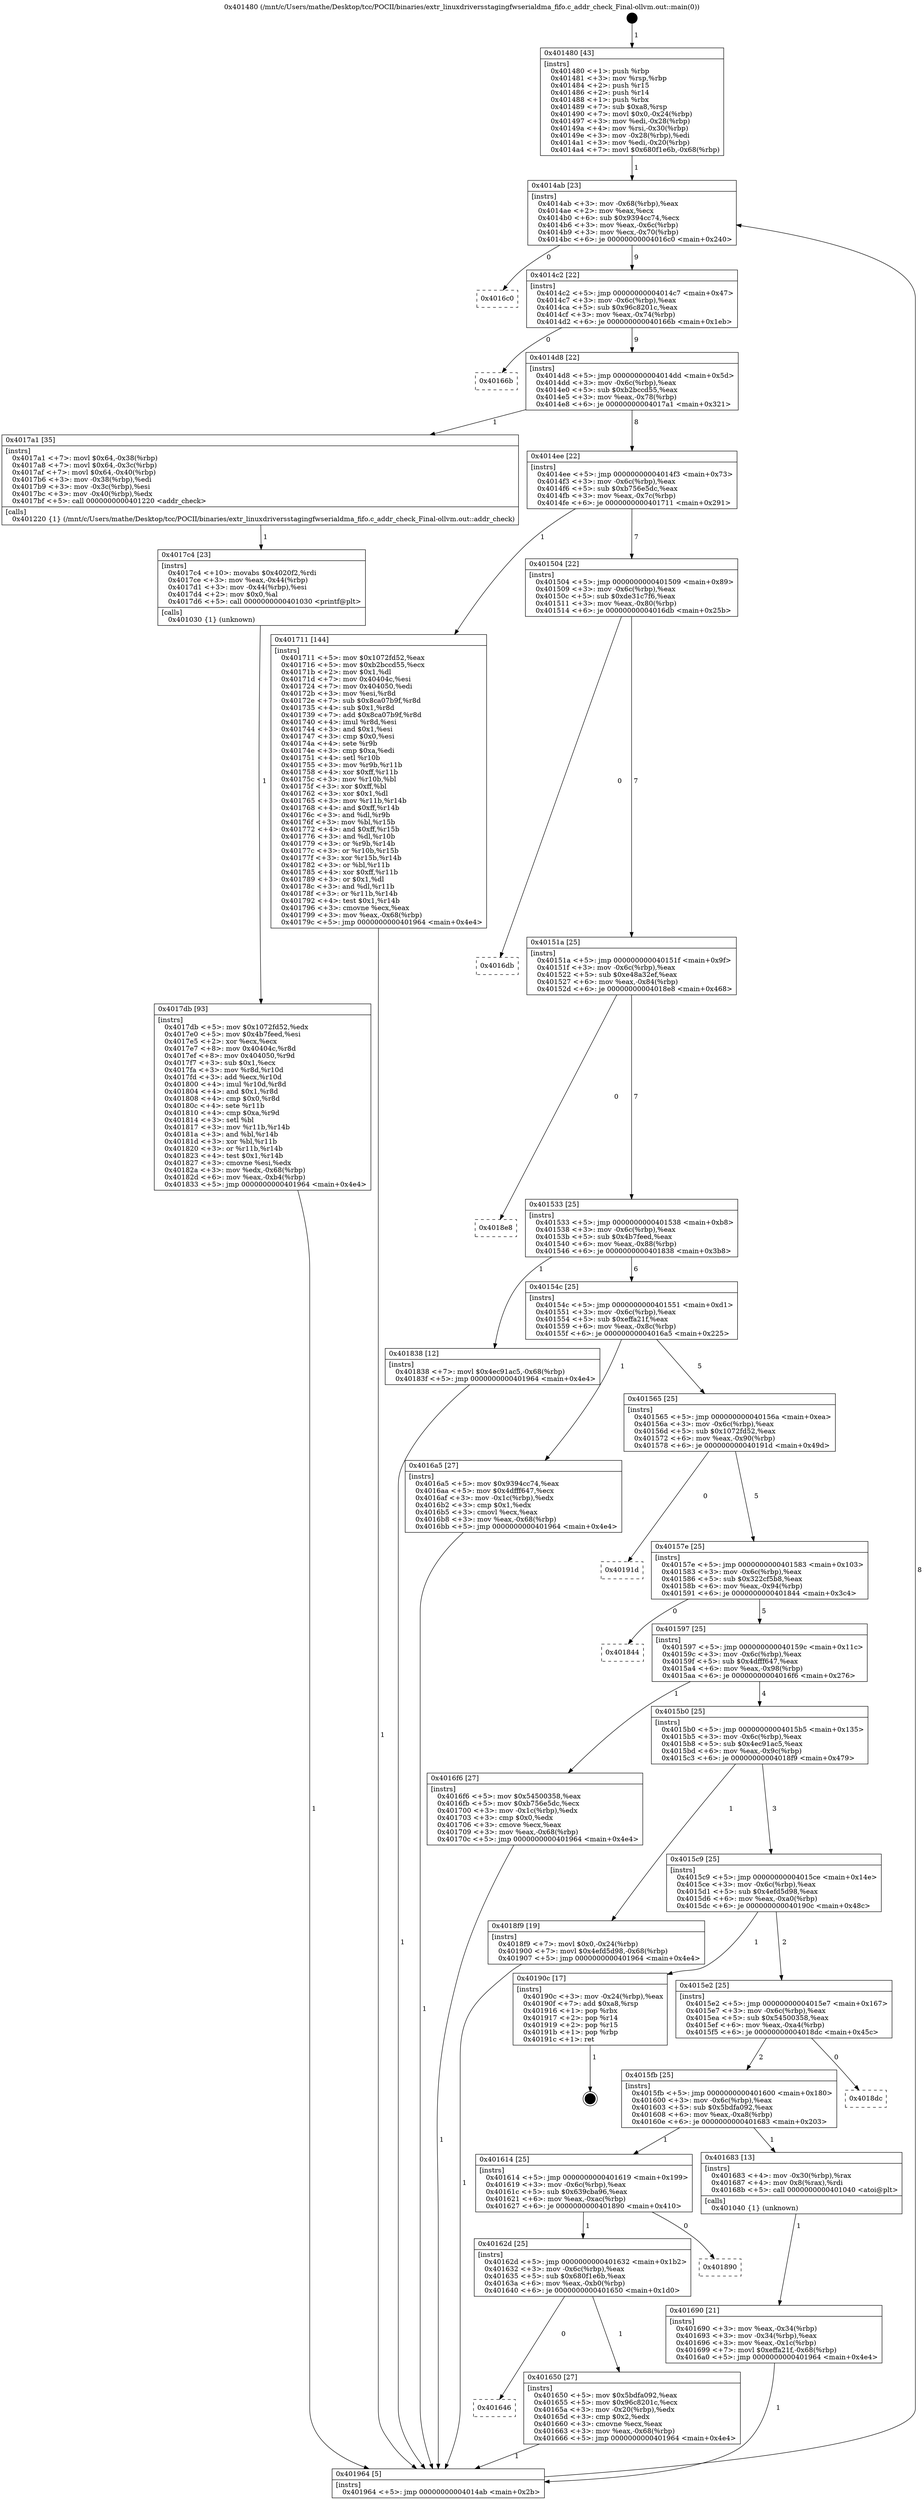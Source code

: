 digraph "0x401480" {
  label = "0x401480 (/mnt/c/Users/mathe/Desktop/tcc/POCII/binaries/extr_linuxdriversstagingfwserialdma_fifo.c_addr_check_Final-ollvm.out::main(0))"
  labelloc = "t"
  node[shape=record]

  Entry [label="",width=0.3,height=0.3,shape=circle,fillcolor=black,style=filled]
  "0x4014ab" [label="{
     0x4014ab [23]\l
     | [instrs]\l
     &nbsp;&nbsp;0x4014ab \<+3\>: mov -0x68(%rbp),%eax\l
     &nbsp;&nbsp;0x4014ae \<+2\>: mov %eax,%ecx\l
     &nbsp;&nbsp;0x4014b0 \<+6\>: sub $0x9394cc74,%ecx\l
     &nbsp;&nbsp;0x4014b6 \<+3\>: mov %eax,-0x6c(%rbp)\l
     &nbsp;&nbsp;0x4014b9 \<+3\>: mov %ecx,-0x70(%rbp)\l
     &nbsp;&nbsp;0x4014bc \<+6\>: je 00000000004016c0 \<main+0x240\>\l
  }"]
  "0x4016c0" [label="{
     0x4016c0\l
  }", style=dashed]
  "0x4014c2" [label="{
     0x4014c2 [22]\l
     | [instrs]\l
     &nbsp;&nbsp;0x4014c2 \<+5\>: jmp 00000000004014c7 \<main+0x47\>\l
     &nbsp;&nbsp;0x4014c7 \<+3\>: mov -0x6c(%rbp),%eax\l
     &nbsp;&nbsp;0x4014ca \<+5\>: sub $0x96c8201c,%eax\l
     &nbsp;&nbsp;0x4014cf \<+3\>: mov %eax,-0x74(%rbp)\l
     &nbsp;&nbsp;0x4014d2 \<+6\>: je 000000000040166b \<main+0x1eb\>\l
  }"]
  Exit [label="",width=0.3,height=0.3,shape=circle,fillcolor=black,style=filled,peripheries=2]
  "0x40166b" [label="{
     0x40166b\l
  }", style=dashed]
  "0x4014d8" [label="{
     0x4014d8 [22]\l
     | [instrs]\l
     &nbsp;&nbsp;0x4014d8 \<+5\>: jmp 00000000004014dd \<main+0x5d\>\l
     &nbsp;&nbsp;0x4014dd \<+3\>: mov -0x6c(%rbp),%eax\l
     &nbsp;&nbsp;0x4014e0 \<+5\>: sub $0xb2bccd55,%eax\l
     &nbsp;&nbsp;0x4014e5 \<+3\>: mov %eax,-0x78(%rbp)\l
     &nbsp;&nbsp;0x4014e8 \<+6\>: je 00000000004017a1 \<main+0x321\>\l
  }"]
  "0x4017db" [label="{
     0x4017db [93]\l
     | [instrs]\l
     &nbsp;&nbsp;0x4017db \<+5\>: mov $0x1072fd52,%edx\l
     &nbsp;&nbsp;0x4017e0 \<+5\>: mov $0x4b7feed,%esi\l
     &nbsp;&nbsp;0x4017e5 \<+2\>: xor %ecx,%ecx\l
     &nbsp;&nbsp;0x4017e7 \<+8\>: mov 0x40404c,%r8d\l
     &nbsp;&nbsp;0x4017ef \<+8\>: mov 0x404050,%r9d\l
     &nbsp;&nbsp;0x4017f7 \<+3\>: sub $0x1,%ecx\l
     &nbsp;&nbsp;0x4017fa \<+3\>: mov %r8d,%r10d\l
     &nbsp;&nbsp;0x4017fd \<+3\>: add %ecx,%r10d\l
     &nbsp;&nbsp;0x401800 \<+4\>: imul %r10d,%r8d\l
     &nbsp;&nbsp;0x401804 \<+4\>: and $0x1,%r8d\l
     &nbsp;&nbsp;0x401808 \<+4\>: cmp $0x0,%r8d\l
     &nbsp;&nbsp;0x40180c \<+4\>: sete %r11b\l
     &nbsp;&nbsp;0x401810 \<+4\>: cmp $0xa,%r9d\l
     &nbsp;&nbsp;0x401814 \<+3\>: setl %bl\l
     &nbsp;&nbsp;0x401817 \<+3\>: mov %r11b,%r14b\l
     &nbsp;&nbsp;0x40181a \<+3\>: and %bl,%r14b\l
     &nbsp;&nbsp;0x40181d \<+3\>: xor %bl,%r11b\l
     &nbsp;&nbsp;0x401820 \<+3\>: or %r11b,%r14b\l
     &nbsp;&nbsp;0x401823 \<+4\>: test $0x1,%r14b\l
     &nbsp;&nbsp;0x401827 \<+3\>: cmovne %esi,%edx\l
     &nbsp;&nbsp;0x40182a \<+3\>: mov %edx,-0x68(%rbp)\l
     &nbsp;&nbsp;0x40182d \<+6\>: mov %eax,-0xb4(%rbp)\l
     &nbsp;&nbsp;0x401833 \<+5\>: jmp 0000000000401964 \<main+0x4e4\>\l
  }"]
  "0x4017a1" [label="{
     0x4017a1 [35]\l
     | [instrs]\l
     &nbsp;&nbsp;0x4017a1 \<+7\>: movl $0x64,-0x38(%rbp)\l
     &nbsp;&nbsp;0x4017a8 \<+7\>: movl $0x64,-0x3c(%rbp)\l
     &nbsp;&nbsp;0x4017af \<+7\>: movl $0x64,-0x40(%rbp)\l
     &nbsp;&nbsp;0x4017b6 \<+3\>: mov -0x38(%rbp),%edi\l
     &nbsp;&nbsp;0x4017b9 \<+3\>: mov -0x3c(%rbp),%esi\l
     &nbsp;&nbsp;0x4017bc \<+3\>: mov -0x40(%rbp),%edx\l
     &nbsp;&nbsp;0x4017bf \<+5\>: call 0000000000401220 \<addr_check\>\l
     | [calls]\l
     &nbsp;&nbsp;0x401220 \{1\} (/mnt/c/Users/mathe/Desktop/tcc/POCII/binaries/extr_linuxdriversstagingfwserialdma_fifo.c_addr_check_Final-ollvm.out::addr_check)\l
  }"]
  "0x4014ee" [label="{
     0x4014ee [22]\l
     | [instrs]\l
     &nbsp;&nbsp;0x4014ee \<+5\>: jmp 00000000004014f3 \<main+0x73\>\l
     &nbsp;&nbsp;0x4014f3 \<+3\>: mov -0x6c(%rbp),%eax\l
     &nbsp;&nbsp;0x4014f6 \<+5\>: sub $0xb756e5dc,%eax\l
     &nbsp;&nbsp;0x4014fb \<+3\>: mov %eax,-0x7c(%rbp)\l
     &nbsp;&nbsp;0x4014fe \<+6\>: je 0000000000401711 \<main+0x291\>\l
  }"]
  "0x4017c4" [label="{
     0x4017c4 [23]\l
     | [instrs]\l
     &nbsp;&nbsp;0x4017c4 \<+10\>: movabs $0x4020f2,%rdi\l
     &nbsp;&nbsp;0x4017ce \<+3\>: mov %eax,-0x44(%rbp)\l
     &nbsp;&nbsp;0x4017d1 \<+3\>: mov -0x44(%rbp),%esi\l
     &nbsp;&nbsp;0x4017d4 \<+2\>: mov $0x0,%al\l
     &nbsp;&nbsp;0x4017d6 \<+5\>: call 0000000000401030 \<printf@plt\>\l
     | [calls]\l
     &nbsp;&nbsp;0x401030 \{1\} (unknown)\l
  }"]
  "0x401711" [label="{
     0x401711 [144]\l
     | [instrs]\l
     &nbsp;&nbsp;0x401711 \<+5\>: mov $0x1072fd52,%eax\l
     &nbsp;&nbsp;0x401716 \<+5\>: mov $0xb2bccd55,%ecx\l
     &nbsp;&nbsp;0x40171b \<+2\>: mov $0x1,%dl\l
     &nbsp;&nbsp;0x40171d \<+7\>: mov 0x40404c,%esi\l
     &nbsp;&nbsp;0x401724 \<+7\>: mov 0x404050,%edi\l
     &nbsp;&nbsp;0x40172b \<+3\>: mov %esi,%r8d\l
     &nbsp;&nbsp;0x40172e \<+7\>: sub $0x8ca07b9f,%r8d\l
     &nbsp;&nbsp;0x401735 \<+4\>: sub $0x1,%r8d\l
     &nbsp;&nbsp;0x401739 \<+7\>: add $0x8ca07b9f,%r8d\l
     &nbsp;&nbsp;0x401740 \<+4\>: imul %r8d,%esi\l
     &nbsp;&nbsp;0x401744 \<+3\>: and $0x1,%esi\l
     &nbsp;&nbsp;0x401747 \<+3\>: cmp $0x0,%esi\l
     &nbsp;&nbsp;0x40174a \<+4\>: sete %r9b\l
     &nbsp;&nbsp;0x40174e \<+3\>: cmp $0xa,%edi\l
     &nbsp;&nbsp;0x401751 \<+4\>: setl %r10b\l
     &nbsp;&nbsp;0x401755 \<+3\>: mov %r9b,%r11b\l
     &nbsp;&nbsp;0x401758 \<+4\>: xor $0xff,%r11b\l
     &nbsp;&nbsp;0x40175c \<+3\>: mov %r10b,%bl\l
     &nbsp;&nbsp;0x40175f \<+3\>: xor $0xff,%bl\l
     &nbsp;&nbsp;0x401762 \<+3\>: xor $0x1,%dl\l
     &nbsp;&nbsp;0x401765 \<+3\>: mov %r11b,%r14b\l
     &nbsp;&nbsp;0x401768 \<+4\>: and $0xff,%r14b\l
     &nbsp;&nbsp;0x40176c \<+3\>: and %dl,%r9b\l
     &nbsp;&nbsp;0x40176f \<+3\>: mov %bl,%r15b\l
     &nbsp;&nbsp;0x401772 \<+4\>: and $0xff,%r15b\l
     &nbsp;&nbsp;0x401776 \<+3\>: and %dl,%r10b\l
     &nbsp;&nbsp;0x401779 \<+3\>: or %r9b,%r14b\l
     &nbsp;&nbsp;0x40177c \<+3\>: or %r10b,%r15b\l
     &nbsp;&nbsp;0x40177f \<+3\>: xor %r15b,%r14b\l
     &nbsp;&nbsp;0x401782 \<+3\>: or %bl,%r11b\l
     &nbsp;&nbsp;0x401785 \<+4\>: xor $0xff,%r11b\l
     &nbsp;&nbsp;0x401789 \<+3\>: or $0x1,%dl\l
     &nbsp;&nbsp;0x40178c \<+3\>: and %dl,%r11b\l
     &nbsp;&nbsp;0x40178f \<+3\>: or %r11b,%r14b\l
     &nbsp;&nbsp;0x401792 \<+4\>: test $0x1,%r14b\l
     &nbsp;&nbsp;0x401796 \<+3\>: cmovne %ecx,%eax\l
     &nbsp;&nbsp;0x401799 \<+3\>: mov %eax,-0x68(%rbp)\l
     &nbsp;&nbsp;0x40179c \<+5\>: jmp 0000000000401964 \<main+0x4e4\>\l
  }"]
  "0x401504" [label="{
     0x401504 [22]\l
     | [instrs]\l
     &nbsp;&nbsp;0x401504 \<+5\>: jmp 0000000000401509 \<main+0x89\>\l
     &nbsp;&nbsp;0x401509 \<+3\>: mov -0x6c(%rbp),%eax\l
     &nbsp;&nbsp;0x40150c \<+5\>: sub $0xde31c7f6,%eax\l
     &nbsp;&nbsp;0x401511 \<+3\>: mov %eax,-0x80(%rbp)\l
     &nbsp;&nbsp;0x401514 \<+6\>: je 00000000004016db \<main+0x25b\>\l
  }"]
  "0x401690" [label="{
     0x401690 [21]\l
     | [instrs]\l
     &nbsp;&nbsp;0x401690 \<+3\>: mov %eax,-0x34(%rbp)\l
     &nbsp;&nbsp;0x401693 \<+3\>: mov -0x34(%rbp),%eax\l
     &nbsp;&nbsp;0x401696 \<+3\>: mov %eax,-0x1c(%rbp)\l
     &nbsp;&nbsp;0x401699 \<+7\>: movl $0xeffa21f,-0x68(%rbp)\l
     &nbsp;&nbsp;0x4016a0 \<+5\>: jmp 0000000000401964 \<main+0x4e4\>\l
  }"]
  "0x4016db" [label="{
     0x4016db\l
  }", style=dashed]
  "0x40151a" [label="{
     0x40151a [25]\l
     | [instrs]\l
     &nbsp;&nbsp;0x40151a \<+5\>: jmp 000000000040151f \<main+0x9f\>\l
     &nbsp;&nbsp;0x40151f \<+3\>: mov -0x6c(%rbp),%eax\l
     &nbsp;&nbsp;0x401522 \<+5\>: sub $0xe48a32ef,%eax\l
     &nbsp;&nbsp;0x401527 \<+6\>: mov %eax,-0x84(%rbp)\l
     &nbsp;&nbsp;0x40152d \<+6\>: je 00000000004018e8 \<main+0x468\>\l
  }"]
  "0x401480" [label="{
     0x401480 [43]\l
     | [instrs]\l
     &nbsp;&nbsp;0x401480 \<+1\>: push %rbp\l
     &nbsp;&nbsp;0x401481 \<+3\>: mov %rsp,%rbp\l
     &nbsp;&nbsp;0x401484 \<+2\>: push %r15\l
     &nbsp;&nbsp;0x401486 \<+2\>: push %r14\l
     &nbsp;&nbsp;0x401488 \<+1\>: push %rbx\l
     &nbsp;&nbsp;0x401489 \<+7\>: sub $0xa8,%rsp\l
     &nbsp;&nbsp;0x401490 \<+7\>: movl $0x0,-0x24(%rbp)\l
     &nbsp;&nbsp;0x401497 \<+3\>: mov %edi,-0x28(%rbp)\l
     &nbsp;&nbsp;0x40149a \<+4\>: mov %rsi,-0x30(%rbp)\l
     &nbsp;&nbsp;0x40149e \<+3\>: mov -0x28(%rbp),%edi\l
     &nbsp;&nbsp;0x4014a1 \<+3\>: mov %edi,-0x20(%rbp)\l
     &nbsp;&nbsp;0x4014a4 \<+7\>: movl $0x680f1e6b,-0x68(%rbp)\l
  }"]
  "0x4018e8" [label="{
     0x4018e8\l
  }", style=dashed]
  "0x401533" [label="{
     0x401533 [25]\l
     | [instrs]\l
     &nbsp;&nbsp;0x401533 \<+5\>: jmp 0000000000401538 \<main+0xb8\>\l
     &nbsp;&nbsp;0x401538 \<+3\>: mov -0x6c(%rbp),%eax\l
     &nbsp;&nbsp;0x40153b \<+5\>: sub $0x4b7feed,%eax\l
     &nbsp;&nbsp;0x401540 \<+6\>: mov %eax,-0x88(%rbp)\l
     &nbsp;&nbsp;0x401546 \<+6\>: je 0000000000401838 \<main+0x3b8\>\l
  }"]
  "0x401964" [label="{
     0x401964 [5]\l
     | [instrs]\l
     &nbsp;&nbsp;0x401964 \<+5\>: jmp 00000000004014ab \<main+0x2b\>\l
  }"]
  "0x401838" [label="{
     0x401838 [12]\l
     | [instrs]\l
     &nbsp;&nbsp;0x401838 \<+7\>: movl $0x4ec91ac5,-0x68(%rbp)\l
     &nbsp;&nbsp;0x40183f \<+5\>: jmp 0000000000401964 \<main+0x4e4\>\l
  }"]
  "0x40154c" [label="{
     0x40154c [25]\l
     | [instrs]\l
     &nbsp;&nbsp;0x40154c \<+5\>: jmp 0000000000401551 \<main+0xd1\>\l
     &nbsp;&nbsp;0x401551 \<+3\>: mov -0x6c(%rbp),%eax\l
     &nbsp;&nbsp;0x401554 \<+5\>: sub $0xeffa21f,%eax\l
     &nbsp;&nbsp;0x401559 \<+6\>: mov %eax,-0x8c(%rbp)\l
     &nbsp;&nbsp;0x40155f \<+6\>: je 00000000004016a5 \<main+0x225\>\l
  }"]
  "0x401646" [label="{
     0x401646\l
  }", style=dashed]
  "0x4016a5" [label="{
     0x4016a5 [27]\l
     | [instrs]\l
     &nbsp;&nbsp;0x4016a5 \<+5\>: mov $0x9394cc74,%eax\l
     &nbsp;&nbsp;0x4016aa \<+5\>: mov $0x4dfff647,%ecx\l
     &nbsp;&nbsp;0x4016af \<+3\>: mov -0x1c(%rbp),%edx\l
     &nbsp;&nbsp;0x4016b2 \<+3\>: cmp $0x1,%edx\l
     &nbsp;&nbsp;0x4016b5 \<+3\>: cmovl %ecx,%eax\l
     &nbsp;&nbsp;0x4016b8 \<+3\>: mov %eax,-0x68(%rbp)\l
     &nbsp;&nbsp;0x4016bb \<+5\>: jmp 0000000000401964 \<main+0x4e4\>\l
  }"]
  "0x401565" [label="{
     0x401565 [25]\l
     | [instrs]\l
     &nbsp;&nbsp;0x401565 \<+5\>: jmp 000000000040156a \<main+0xea\>\l
     &nbsp;&nbsp;0x40156a \<+3\>: mov -0x6c(%rbp),%eax\l
     &nbsp;&nbsp;0x40156d \<+5\>: sub $0x1072fd52,%eax\l
     &nbsp;&nbsp;0x401572 \<+6\>: mov %eax,-0x90(%rbp)\l
     &nbsp;&nbsp;0x401578 \<+6\>: je 000000000040191d \<main+0x49d\>\l
  }"]
  "0x401650" [label="{
     0x401650 [27]\l
     | [instrs]\l
     &nbsp;&nbsp;0x401650 \<+5\>: mov $0x5bdfa092,%eax\l
     &nbsp;&nbsp;0x401655 \<+5\>: mov $0x96c8201c,%ecx\l
     &nbsp;&nbsp;0x40165a \<+3\>: mov -0x20(%rbp),%edx\l
     &nbsp;&nbsp;0x40165d \<+3\>: cmp $0x2,%edx\l
     &nbsp;&nbsp;0x401660 \<+3\>: cmovne %ecx,%eax\l
     &nbsp;&nbsp;0x401663 \<+3\>: mov %eax,-0x68(%rbp)\l
     &nbsp;&nbsp;0x401666 \<+5\>: jmp 0000000000401964 \<main+0x4e4\>\l
  }"]
  "0x40191d" [label="{
     0x40191d\l
  }", style=dashed]
  "0x40157e" [label="{
     0x40157e [25]\l
     | [instrs]\l
     &nbsp;&nbsp;0x40157e \<+5\>: jmp 0000000000401583 \<main+0x103\>\l
     &nbsp;&nbsp;0x401583 \<+3\>: mov -0x6c(%rbp),%eax\l
     &nbsp;&nbsp;0x401586 \<+5\>: sub $0x322cf5b8,%eax\l
     &nbsp;&nbsp;0x40158b \<+6\>: mov %eax,-0x94(%rbp)\l
     &nbsp;&nbsp;0x401591 \<+6\>: je 0000000000401844 \<main+0x3c4\>\l
  }"]
  "0x40162d" [label="{
     0x40162d [25]\l
     | [instrs]\l
     &nbsp;&nbsp;0x40162d \<+5\>: jmp 0000000000401632 \<main+0x1b2\>\l
     &nbsp;&nbsp;0x401632 \<+3\>: mov -0x6c(%rbp),%eax\l
     &nbsp;&nbsp;0x401635 \<+5\>: sub $0x680f1e6b,%eax\l
     &nbsp;&nbsp;0x40163a \<+6\>: mov %eax,-0xb0(%rbp)\l
     &nbsp;&nbsp;0x401640 \<+6\>: je 0000000000401650 \<main+0x1d0\>\l
  }"]
  "0x401844" [label="{
     0x401844\l
  }", style=dashed]
  "0x401597" [label="{
     0x401597 [25]\l
     | [instrs]\l
     &nbsp;&nbsp;0x401597 \<+5\>: jmp 000000000040159c \<main+0x11c\>\l
     &nbsp;&nbsp;0x40159c \<+3\>: mov -0x6c(%rbp),%eax\l
     &nbsp;&nbsp;0x40159f \<+5\>: sub $0x4dfff647,%eax\l
     &nbsp;&nbsp;0x4015a4 \<+6\>: mov %eax,-0x98(%rbp)\l
     &nbsp;&nbsp;0x4015aa \<+6\>: je 00000000004016f6 \<main+0x276\>\l
  }"]
  "0x401890" [label="{
     0x401890\l
  }", style=dashed]
  "0x4016f6" [label="{
     0x4016f6 [27]\l
     | [instrs]\l
     &nbsp;&nbsp;0x4016f6 \<+5\>: mov $0x54500358,%eax\l
     &nbsp;&nbsp;0x4016fb \<+5\>: mov $0xb756e5dc,%ecx\l
     &nbsp;&nbsp;0x401700 \<+3\>: mov -0x1c(%rbp),%edx\l
     &nbsp;&nbsp;0x401703 \<+3\>: cmp $0x0,%edx\l
     &nbsp;&nbsp;0x401706 \<+3\>: cmove %ecx,%eax\l
     &nbsp;&nbsp;0x401709 \<+3\>: mov %eax,-0x68(%rbp)\l
     &nbsp;&nbsp;0x40170c \<+5\>: jmp 0000000000401964 \<main+0x4e4\>\l
  }"]
  "0x4015b0" [label="{
     0x4015b0 [25]\l
     | [instrs]\l
     &nbsp;&nbsp;0x4015b0 \<+5\>: jmp 00000000004015b5 \<main+0x135\>\l
     &nbsp;&nbsp;0x4015b5 \<+3\>: mov -0x6c(%rbp),%eax\l
     &nbsp;&nbsp;0x4015b8 \<+5\>: sub $0x4ec91ac5,%eax\l
     &nbsp;&nbsp;0x4015bd \<+6\>: mov %eax,-0x9c(%rbp)\l
     &nbsp;&nbsp;0x4015c3 \<+6\>: je 00000000004018f9 \<main+0x479\>\l
  }"]
  "0x401614" [label="{
     0x401614 [25]\l
     | [instrs]\l
     &nbsp;&nbsp;0x401614 \<+5\>: jmp 0000000000401619 \<main+0x199\>\l
     &nbsp;&nbsp;0x401619 \<+3\>: mov -0x6c(%rbp),%eax\l
     &nbsp;&nbsp;0x40161c \<+5\>: sub $0x639cba96,%eax\l
     &nbsp;&nbsp;0x401621 \<+6\>: mov %eax,-0xac(%rbp)\l
     &nbsp;&nbsp;0x401627 \<+6\>: je 0000000000401890 \<main+0x410\>\l
  }"]
  "0x4018f9" [label="{
     0x4018f9 [19]\l
     | [instrs]\l
     &nbsp;&nbsp;0x4018f9 \<+7\>: movl $0x0,-0x24(%rbp)\l
     &nbsp;&nbsp;0x401900 \<+7\>: movl $0x4efd5d98,-0x68(%rbp)\l
     &nbsp;&nbsp;0x401907 \<+5\>: jmp 0000000000401964 \<main+0x4e4\>\l
  }"]
  "0x4015c9" [label="{
     0x4015c9 [25]\l
     | [instrs]\l
     &nbsp;&nbsp;0x4015c9 \<+5\>: jmp 00000000004015ce \<main+0x14e\>\l
     &nbsp;&nbsp;0x4015ce \<+3\>: mov -0x6c(%rbp),%eax\l
     &nbsp;&nbsp;0x4015d1 \<+5\>: sub $0x4efd5d98,%eax\l
     &nbsp;&nbsp;0x4015d6 \<+6\>: mov %eax,-0xa0(%rbp)\l
     &nbsp;&nbsp;0x4015dc \<+6\>: je 000000000040190c \<main+0x48c\>\l
  }"]
  "0x401683" [label="{
     0x401683 [13]\l
     | [instrs]\l
     &nbsp;&nbsp;0x401683 \<+4\>: mov -0x30(%rbp),%rax\l
     &nbsp;&nbsp;0x401687 \<+4\>: mov 0x8(%rax),%rdi\l
     &nbsp;&nbsp;0x40168b \<+5\>: call 0000000000401040 \<atoi@plt\>\l
     | [calls]\l
     &nbsp;&nbsp;0x401040 \{1\} (unknown)\l
  }"]
  "0x40190c" [label="{
     0x40190c [17]\l
     | [instrs]\l
     &nbsp;&nbsp;0x40190c \<+3\>: mov -0x24(%rbp),%eax\l
     &nbsp;&nbsp;0x40190f \<+7\>: add $0xa8,%rsp\l
     &nbsp;&nbsp;0x401916 \<+1\>: pop %rbx\l
     &nbsp;&nbsp;0x401917 \<+2\>: pop %r14\l
     &nbsp;&nbsp;0x401919 \<+2\>: pop %r15\l
     &nbsp;&nbsp;0x40191b \<+1\>: pop %rbp\l
     &nbsp;&nbsp;0x40191c \<+1\>: ret\l
  }"]
  "0x4015e2" [label="{
     0x4015e2 [25]\l
     | [instrs]\l
     &nbsp;&nbsp;0x4015e2 \<+5\>: jmp 00000000004015e7 \<main+0x167\>\l
     &nbsp;&nbsp;0x4015e7 \<+3\>: mov -0x6c(%rbp),%eax\l
     &nbsp;&nbsp;0x4015ea \<+5\>: sub $0x54500358,%eax\l
     &nbsp;&nbsp;0x4015ef \<+6\>: mov %eax,-0xa4(%rbp)\l
     &nbsp;&nbsp;0x4015f5 \<+6\>: je 00000000004018dc \<main+0x45c\>\l
  }"]
  "0x4015fb" [label="{
     0x4015fb [25]\l
     | [instrs]\l
     &nbsp;&nbsp;0x4015fb \<+5\>: jmp 0000000000401600 \<main+0x180\>\l
     &nbsp;&nbsp;0x401600 \<+3\>: mov -0x6c(%rbp),%eax\l
     &nbsp;&nbsp;0x401603 \<+5\>: sub $0x5bdfa092,%eax\l
     &nbsp;&nbsp;0x401608 \<+6\>: mov %eax,-0xa8(%rbp)\l
     &nbsp;&nbsp;0x40160e \<+6\>: je 0000000000401683 \<main+0x203\>\l
  }"]
  "0x4018dc" [label="{
     0x4018dc\l
  }", style=dashed]
  Entry -> "0x401480" [label=" 1"]
  "0x4014ab" -> "0x4016c0" [label=" 0"]
  "0x4014ab" -> "0x4014c2" [label=" 9"]
  "0x40190c" -> Exit [label=" 1"]
  "0x4014c2" -> "0x40166b" [label=" 0"]
  "0x4014c2" -> "0x4014d8" [label=" 9"]
  "0x4018f9" -> "0x401964" [label=" 1"]
  "0x4014d8" -> "0x4017a1" [label=" 1"]
  "0x4014d8" -> "0x4014ee" [label=" 8"]
  "0x401838" -> "0x401964" [label=" 1"]
  "0x4014ee" -> "0x401711" [label=" 1"]
  "0x4014ee" -> "0x401504" [label=" 7"]
  "0x4017db" -> "0x401964" [label=" 1"]
  "0x401504" -> "0x4016db" [label=" 0"]
  "0x401504" -> "0x40151a" [label=" 7"]
  "0x4017c4" -> "0x4017db" [label=" 1"]
  "0x40151a" -> "0x4018e8" [label=" 0"]
  "0x40151a" -> "0x401533" [label=" 7"]
  "0x4017a1" -> "0x4017c4" [label=" 1"]
  "0x401533" -> "0x401838" [label=" 1"]
  "0x401533" -> "0x40154c" [label=" 6"]
  "0x401711" -> "0x401964" [label=" 1"]
  "0x40154c" -> "0x4016a5" [label=" 1"]
  "0x40154c" -> "0x401565" [label=" 5"]
  "0x4016f6" -> "0x401964" [label=" 1"]
  "0x401565" -> "0x40191d" [label=" 0"]
  "0x401565" -> "0x40157e" [label=" 5"]
  "0x4016a5" -> "0x401964" [label=" 1"]
  "0x40157e" -> "0x401844" [label=" 0"]
  "0x40157e" -> "0x401597" [label=" 5"]
  "0x401683" -> "0x401690" [label=" 1"]
  "0x401597" -> "0x4016f6" [label=" 1"]
  "0x401597" -> "0x4015b0" [label=" 4"]
  "0x401964" -> "0x4014ab" [label=" 8"]
  "0x4015b0" -> "0x4018f9" [label=" 1"]
  "0x4015b0" -> "0x4015c9" [label=" 3"]
  "0x401650" -> "0x401964" [label=" 1"]
  "0x4015c9" -> "0x40190c" [label=" 1"]
  "0x4015c9" -> "0x4015e2" [label=" 2"]
  "0x40162d" -> "0x401646" [label=" 0"]
  "0x4015e2" -> "0x4018dc" [label=" 0"]
  "0x4015e2" -> "0x4015fb" [label=" 2"]
  "0x40162d" -> "0x401650" [label=" 1"]
  "0x4015fb" -> "0x401683" [label=" 1"]
  "0x4015fb" -> "0x401614" [label=" 1"]
  "0x401480" -> "0x4014ab" [label=" 1"]
  "0x401614" -> "0x401890" [label=" 0"]
  "0x401614" -> "0x40162d" [label=" 1"]
  "0x401690" -> "0x401964" [label=" 1"]
}
